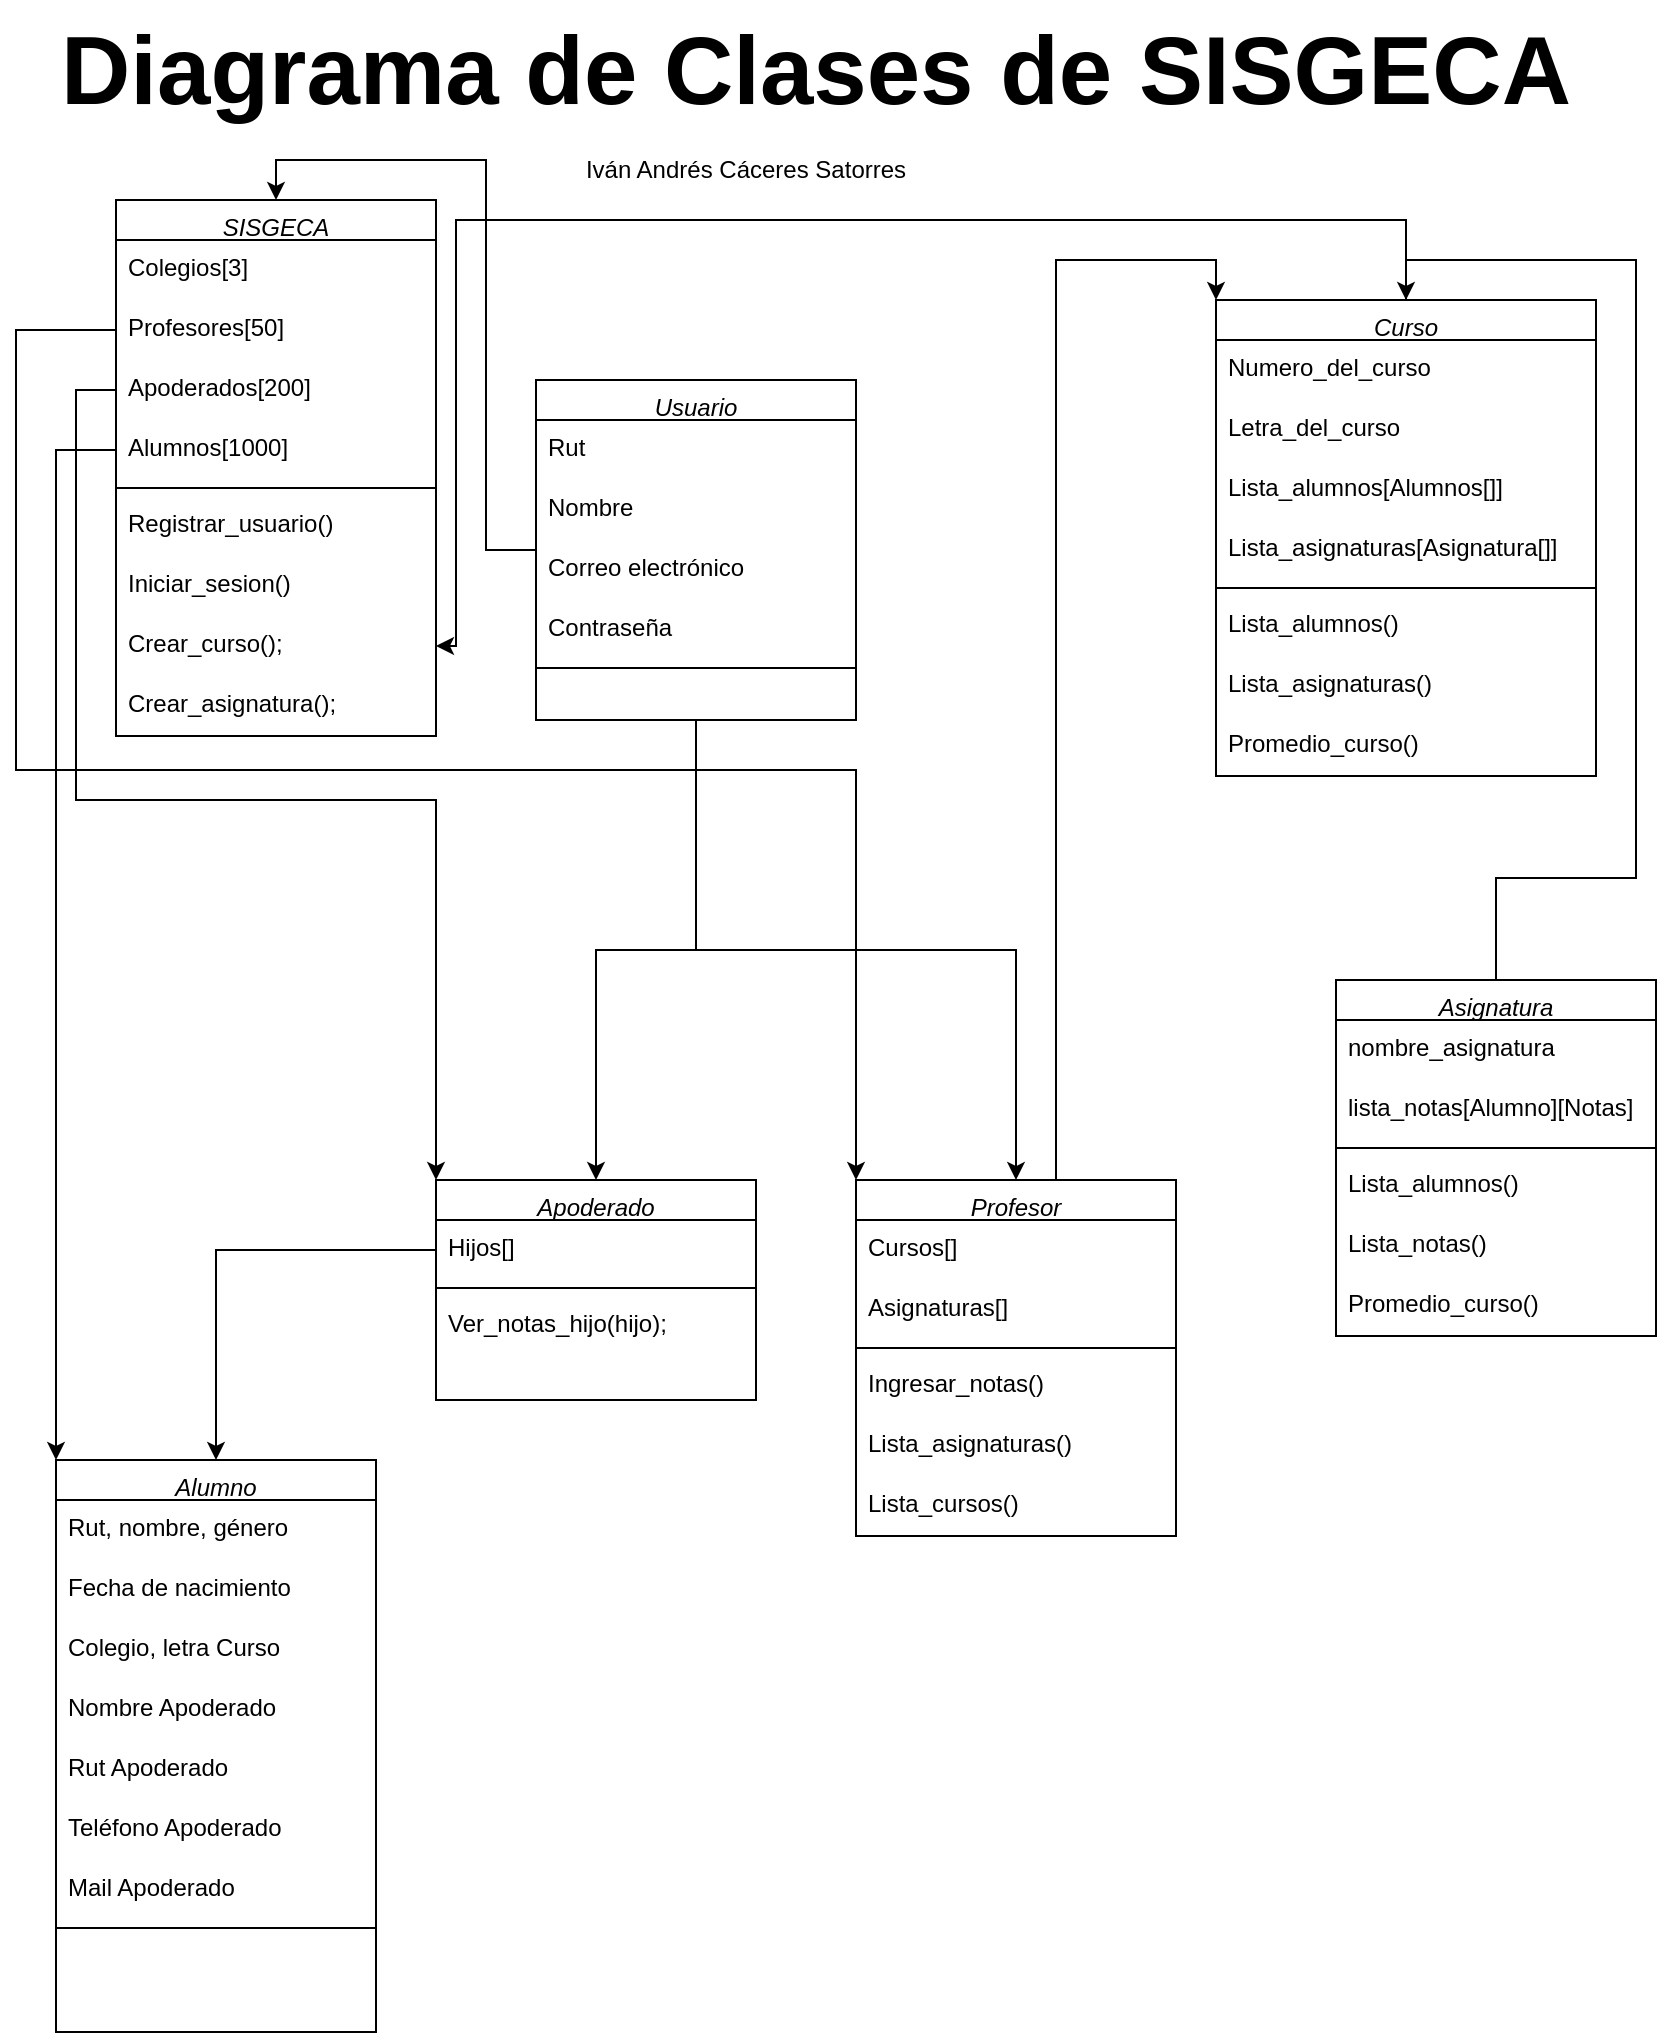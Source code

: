 <mxfile version="21.2.1" type="github">
  <diagram id="C5RBs43oDa-KdzZeNtuy" name="Page-1">
    <mxGraphModel dx="1434" dy="764" grid="1" gridSize="10" guides="1" tooltips="1" connect="1" arrows="1" fold="1" page="1" pageScale="1" pageWidth="827" pageHeight="1169" math="0" shadow="0">
      <root>
        <mxCell id="WIyWlLk6GJQsqaUBKTNV-0" />
        <mxCell id="WIyWlLk6GJQsqaUBKTNV-1" parent="WIyWlLk6GJQsqaUBKTNV-0" />
        <mxCell id="zkfFHV4jXpPFQw0GAbJ--0" value="Alumno" style="swimlane;fontStyle=2;align=center;verticalAlign=top;childLayout=stackLayout;horizontal=1;startSize=20;horizontalStack=0;resizeParent=1;resizeLast=0;collapsible=1;marginBottom=0;rounded=0;shadow=0;strokeWidth=1;" parent="WIyWlLk6GJQsqaUBKTNV-1" vertex="1">
          <mxGeometry x="30" y="750" width="160" height="286" as="geometry">
            <mxRectangle x="300" y="160" width="160" height="26" as="alternateBounds" />
          </mxGeometry>
        </mxCell>
        <mxCell id="v2im-KrpGhppfh51-rcm-14" value="Rut, nombre, género" style="text;align=left;verticalAlign=top;spacingLeft=4;spacingRight=4;overflow=hidden;rotatable=0;points=[[0,0.5],[1,0.5]];portConstraint=eastwest;" vertex="1" parent="zkfFHV4jXpPFQw0GAbJ--0">
          <mxGeometry y="20" width="160" height="30" as="geometry" />
        </mxCell>
        <mxCell id="v2im-KrpGhppfh51-rcm-18" value="Fecha de nacimiento" style="text;align=left;verticalAlign=top;spacingLeft=4;spacingRight=4;overflow=hidden;rotatable=0;points=[[0,0.5],[1,0.5]];portConstraint=eastwest;" vertex="1" parent="zkfFHV4jXpPFQw0GAbJ--0">
          <mxGeometry y="50" width="160" height="30" as="geometry" />
        </mxCell>
        <mxCell id="v2im-KrpGhppfh51-rcm-17" value="Colegio, letra Curso" style="text;align=left;verticalAlign=top;spacingLeft=4;spacingRight=4;overflow=hidden;rotatable=0;points=[[0,0.5],[1,0.5]];portConstraint=eastwest;" vertex="1" parent="zkfFHV4jXpPFQw0GAbJ--0">
          <mxGeometry y="80" width="160" height="30" as="geometry" />
        </mxCell>
        <mxCell id="v2im-KrpGhppfh51-rcm-16" value="Nombre Apoderado" style="text;align=left;verticalAlign=top;spacingLeft=4;spacingRight=4;overflow=hidden;rotatable=0;points=[[0,0.5],[1,0.5]];portConstraint=eastwest;" vertex="1" parent="zkfFHV4jXpPFQw0GAbJ--0">
          <mxGeometry y="110" width="160" height="30" as="geometry" />
        </mxCell>
        <mxCell id="v2im-KrpGhppfh51-rcm-15" value="Rut Apoderado" style="text;align=left;verticalAlign=top;spacingLeft=4;spacingRight=4;overflow=hidden;rotatable=0;points=[[0,0.5],[1,0.5]];portConstraint=eastwest;" vertex="1" parent="zkfFHV4jXpPFQw0GAbJ--0">
          <mxGeometry y="140" width="160" height="30" as="geometry" />
        </mxCell>
        <mxCell id="v2im-KrpGhppfh51-rcm-12" value="Teléfono Apoderado" style="text;align=left;verticalAlign=top;spacingLeft=4;spacingRight=4;overflow=hidden;rotatable=0;points=[[0,0.5],[1,0.5]];portConstraint=eastwest;" vertex="1" parent="zkfFHV4jXpPFQw0GAbJ--0">
          <mxGeometry y="170" width="160" height="30" as="geometry" />
        </mxCell>
        <mxCell id="v2im-KrpGhppfh51-rcm-13" value="Mail Apoderado" style="text;align=left;verticalAlign=top;spacingLeft=4;spacingRight=4;overflow=hidden;rotatable=0;points=[[0,0.5],[1,0.5]];portConstraint=eastwest;" vertex="1" parent="zkfFHV4jXpPFQw0GAbJ--0">
          <mxGeometry y="200" width="160" height="30" as="geometry" />
        </mxCell>
        <mxCell id="zkfFHV4jXpPFQw0GAbJ--4" value="" style="line;html=1;strokeWidth=1;align=left;verticalAlign=middle;spacingTop=-1;spacingLeft=3;spacingRight=3;rotatable=0;labelPosition=right;points=[];portConstraint=eastwest;" parent="zkfFHV4jXpPFQw0GAbJ--0" vertex="1">
          <mxGeometry y="230" width="160" height="8" as="geometry" />
        </mxCell>
        <mxCell id="v2im-KrpGhppfh51-rcm-6" value="&lt;font style=&quot;font-size: 48px;&quot;&gt;&lt;b style=&quot;&quot;&gt;Diagrama de Clases de SISGECA&lt;/b&gt;&lt;/font&gt;" style="text;strokeColor=none;align=center;fillColor=none;html=1;verticalAlign=middle;whiteSpace=wrap;rounded=0;" vertex="1" parent="WIyWlLk6GJQsqaUBKTNV-1">
          <mxGeometry x="10" y="20" width="800" height="70" as="geometry" />
        </mxCell>
        <mxCell id="v2im-KrpGhppfh51-rcm-7" value="Iván Andrés Cáceres Satorres" style="text;strokeColor=none;align=center;fillColor=none;html=1;verticalAlign=middle;whiteSpace=wrap;rounded=0;" vertex="1" parent="WIyWlLk6GJQsqaUBKTNV-1">
          <mxGeometry x="90" y="90" width="570" height="30" as="geometry" />
        </mxCell>
        <mxCell id="v2im-KrpGhppfh51-rcm-44" style="edgeStyle=orthogonalEdgeStyle;rounded=0;orthogonalLoop=1;jettySize=auto;html=1;exitX=0.5;exitY=1;exitDx=0;exitDy=0;entryX=0.5;entryY=0;entryDx=0;entryDy=0;" edge="1" parent="WIyWlLk6GJQsqaUBKTNV-1" source="v2im-KrpGhppfh51-rcm-19" target="v2im-KrpGhppfh51-rcm-31">
          <mxGeometry relative="1" as="geometry" />
        </mxCell>
        <mxCell id="v2im-KrpGhppfh51-rcm-45" style="edgeStyle=orthogonalEdgeStyle;rounded=0;orthogonalLoop=1;jettySize=auto;html=1;exitX=0.5;exitY=1;exitDx=0;exitDy=0;entryX=0.5;entryY=0;entryDx=0;entryDy=0;" edge="1" parent="WIyWlLk6GJQsqaUBKTNV-1" source="v2im-KrpGhppfh51-rcm-19" target="v2im-KrpGhppfh51-rcm-38">
          <mxGeometry relative="1" as="geometry" />
        </mxCell>
        <mxCell id="v2im-KrpGhppfh51-rcm-82" style="edgeStyle=orthogonalEdgeStyle;rounded=0;orthogonalLoop=1;jettySize=auto;html=1;entryX=0.5;entryY=0;entryDx=0;entryDy=0;" edge="1" parent="WIyWlLk6GJQsqaUBKTNV-1" source="v2im-KrpGhppfh51-rcm-19" target="v2im-KrpGhppfh51-rcm-50">
          <mxGeometry relative="1" as="geometry" />
        </mxCell>
        <mxCell id="v2im-KrpGhppfh51-rcm-19" value="Usuario" style="swimlane;fontStyle=2;align=center;verticalAlign=top;childLayout=stackLayout;horizontal=1;startSize=20;horizontalStack=0;resizeParent=1;resizeLast=0;collapsible=1;marginBottom=0;rounded=0;shadow=0;strokeWidth=1;" vertex="1" parent="WIyWlLk6GJQsqaUBKTNV-1">
          <mxGeometry x="270" y="210" width="160" height="170" as="geometry">
            <mxRectangle x="300" y="160" width="160" height="26" as="alternateBounds" />
          </mxGeometry>
        </mxCell>
        <mxCell id="v2im-KrpGhppfh51-rcm-20" value="Rut" style="text;align=left;verticalAlign=top;spacingLeft=4;spacingRight=4;overflow=hidden;rotatable=0;points=[[0,0.5],[1,0.5]];portConstraint=eastwest;" vertex="1" parent="v2im-KrpGhppfh51-rcm-19">
          <mxGeometry y="20" width="160" height="30" as="geometry" />
        </mxCell>
        <mxCell id="v2im-KrpGhppfh51-rcm-28" value="Nombre" style="text;align=left;verticalAlign=top;spacingLeft=4;spacingRight=4;overflow=hidden;rotatable=0;points=[[0,0.5],[1,0.5]];portConstraint=eastwest;" vertex="1" parent="v2im-KrpGhppfh51-rcm-19">
          <mxGeometry y="50" width="160" height="30" as="geometry" />
        </mxCell>
        <mxCell id="v2im-KrpGhppfh51-rcm-29" value="Correo electrónico" style="text;align=left;verticalAlign=top;spacingLeft=4;spacingRight=4;overflow=hidden;rotatable=0;points=[[0,0.5],[1,0.5]];portConstraint=eastwest;" vertex="1" parent="v2im-KrpGhppfh51-rcm-19">
          <mxGeometry y="80" width="160" height="30" as="geometry" />
        </mxCell>
        <mxCell id="v2im-KrpGhppfh51-rcm-30" value="Contraseña" style="text;align=left;verticalAlign=top;spacingLeft=4;spacingRight=4;overflow=hidden;rotatable=0;points=[[0,0.5],[1,0.5]];portConstraint=eastwest;" vertex="1" parent="v2im-KrpGhppfh51-rcm-19">
          <mxGeometry y="110" width="160" height="30" as="geometry" />
        </mxCell>
        <mxCell id="v2im-KrpGhppfh51-rcm-27" value="" style="line;html=1;strokeWidth=1;align=left;verticalAlign=middle;spacingTop=-1;spacingLeft=3;spacingRight=3;rotatable=0;labelPosition=right;points=[];portConstraint=eastwest;" vertex="1" parent="v2im-KrpGhppfh51-rcm-19">
          <mxGeometry y="140" width="160" height="8" as="geometry" />
        </mxCell>
        <mxCell id="v2im-KrpGhppfh51-rcm-31" value="Apoderado" style="swimlane;fontStyle=2;align=center;verticalAlign=top;childLayout=stackLayout;horizontal=1;startSize=20;horizontalStack=0;resizeParent=1;resizeLast=0;collapsible=1;marginBottom=0;rounded=0;shadow=0;strokeWidth=1;" vertex="1" parent="WIyWlLk6GJQsqaUBKTNV-1">
          <mxGeometry x="220" y="610" width="160" height="110" as="geometry">
            <mxRectangle x="300" y="160" width="160" height="26" as="alternateBounds" />
          </mxGeometry>
        </mxCell>
        <mxCell id="v2im-KrpGhppfh51-rcm-32" value="Hijos[]" style="text;align=left;verticalAlign=top;spacingLeft=4;spacingRight=4;overflow=hidden;rotatable=0;points=[[0,0.5],[1,0.5]];portConstraint=eastwest;" vertex="1" parent="v2im-KrpGhppfh51-rcm-31">
          <mxGeometry y="20" width="160" height="30" as="geometry" />
        </mxCell>
        <mxCell id="v2im-KrpGhppfh51-rcm-36" value="" style="line;html=1;strokeWidth=1;align=left;verticalAlign=middle;spacingTop=-1;spacingLeft=3;spacingRight=3;rotatable=0;labelPosition=right;points=[];portConstraint=eastwest;" vertex="1" parent="v2im-KrpGhppfh51-rcm-31">
          <mxGeometry y="50" width="160" height="8" as="geometry" />
        </mxCell>
        <mxCell id="v2im-KrpGhppfh51-rcm-37" value="Ver_notas_hijo(hijo);" style="text;align=left;verticalAlign=top;spacingLeft=4;spacingRight=4;overflow=hidden;rotatable=0;points=[[0,0.5],[1,0.5]];portConstraint=eastwest;" vertex="1" parent="v2im-KrpGhppfh51-rcm-31">
          <mxGeometry y="58" width="160" height="30" as="geometry" />
        </mxCell>
        <mxCell id="v2im-KrpGhppfh51-rcm-81" style="edgeStyle=orthogonalEdgeStyle;rounded=0;orthogonalLoop=1;jettySize=auto;html=1;exitX=0.5;exitY=0;exitDx=0;exitDy=0;entryX=0;entryY=0;entryDx=0;entryDy=0;" edge="1" parent="WIyWlLk6GJQsqaUBKTNV-1" source="v2im-KrpGhppfh51-rcm-38" target="v2im-KrpGhppfh51-rcm-60">
          <mxGeometry relative="1" as="geometry">
            <Array as="points">
              <mxPoint x="530" y="610" />
              <mxPoint x="530" y="150" />
              <mxPoint x="610" y="150" />
            </Array>
          </mxGeometry>
        </mxCell>
        <mxCell id="v2im-KrpGhppfh51-rcm-38" value="Profesor" style="swimlane;fontStyle=2;align=center;verticalAlign=top;childLayout=stackLayout;horizontal=1;startSize=20;horizontalStack=0;resizeParent=1;resizeLast=0;collapsible=1;marginBottom=0;rounded=0;shadow=0;strokeWidth=1;" vertex="1" parent="WIyWlLk6GJQsqaUBKTNV-1">
          <mxGeometry x="430" y="610" width="160" height="178" as="geometry">
            <mxRectangle x="300" y="160" width="160" height="26" as="alternateBounds" />
          </mxGeometry>
        </mxCell>
        <mxCell id="v2im-KrpGhppfh51-rcm-39" value="Cursos[]" style="text;align=left;verticalAlign=top;spacingLeft=4;spacingRight=4;overflow=hidden;rotatable=0;points=[[0,0.5],[1,0.5]];portConstraint=eastwest;" vertex="1" parent="v2im-KrpGhppfh51-rcm-38">
          <mxGeometry y="20" width="160" height="30" as="geometry" />
        </mxCell>
        <mxCell id="v2im-KrpGhppfh51-rcm-47" value="Asignaturas[]" style="text;align=left;verticalAlign=top;spacingLeft=4;spacingRight=4;overflow=hidden;rotatable=0;points=[[0,0.5],[1,0.5]];portConstraint=eastwest;" vertex="1" parent="v2im-KrpGhppfh51-rcm-38">
          <mxGeometry y="50" width="160" height="30" as="geometry" />
        </mxCell>
        <mxCell id="v2im-KrpGhppfh51-rcm-40" value="" style="line;html=1;strokeWidth=1;align=left;verticalAlign=middle;spacingTop=-1;spacingLeft=3;spacingRight=3;rotatable=0;labelPosition=right;points=[];portConstraint=eastwest;" vertex="1" parent="v2im-KrpGhppfh51-rcm-38">
          <mxGeometry y="80" width="160" height="8" as="geometry" />
        </mxCell>
        <mxCell id="v2im-KrpGhppfh51-rcm-41" value="Ingresar_notas()" style="text;align=left;verticalAlign=top;spacingLeft=4;spacingRight=4;overflow=hidden;rotatable=0;points=[[0,0.5],[1,0.5]];portConstraint=eastwest;" vertex="1" parent="v2im-KrpGhppfh51-rcm-38">
          <mxGeometry y="88" width="160" height="30" as="geometry" />
        </mxCell>
        <mxCell id="v2im-KrpGhppfh51-rcm-46" value="Lista_asignaturas()" style="text;align=left;verticalAlign=top;spacingLeft=4;spacingRight=4;overflow=hidden;rotatable=0;points=[[0,0.5],[1,0.5]];portConstraint=eastwest;" vertex="1" parent="v2im-KrpGhppfh51-rcm-38">
          <mxGeometry y="118" width="160" height="30" as="geometry" />
        </mxCell>
        <mxCell id="v2im-KrpGhppfh51-rcm-48" value="Lista_cursos()" style="text;align=left;verticalAlign=top;spacingLeft=4;spacingRight=4;overflow=hidden;rotatable=0;points=[[0,0.5],[1,0.5]];portConstraint=eastwest;" vertex="1" parent="v2im-KrpGhppfh51-rcm-38">
          <mxGeometry y="148" width="160" height="30" as="geometry" />
        </mxCell>
        <mxCell id="v2im-KrpGhppfh51-rcm-49" style="edgeStyle=orthogonalEdgeStyle;rounded=0;orthogonalLoop=1;jettySize=auto;html=1;exitX=0;exitY=0.5;exitDx=0;exitDy=0;entryX=0.5;entryY=0;entryDx=0;entryDy=0;" edge="1" parent="WIyWlLk6GJQsqaUBKTNV-1" source="v2im-KrpGhppfh51-rcm-32" target="zkfFHV4jXpPFQw0GAbJ--0">
          <mxGeometry relative="1" as="geometry">
            <mxPoint x="160" y="300" as="targetPoint" />
          </mxGeometry>
        </mxCell>
        <mxCell id="v2im-KrpGhppfh51-rcm-50" value="SISGECA" style="swimlane;fontStyle=2;align=center;verticalAlign=top;childLayout=stackLayout;horizontal=1;startSize=20;horizontalStack=0;resizeParent=1;resizeLast=0;collapsible=1;marginBottom=0;rounded=0;shadow=0;strokeWidth=1;" vertex="1" parent="WIyWlLk6GJQsqaUBKTNV-1">
          <mxGeometry x="60" y="120" width="160" height="268" as="geometry">
            <mxRectangle x="300" y="160" width="160" height="26" as="alternateBounds" />
          </mxGeometry>
        </mxCell>
        <mxCell id="v2im-KrpGhppfh51-rcm-51" value="Colegios[3]" style="text;align=left;verticalAlign=top;spacingLeft=4;spacingRight=4;overflow=hidden;rotatable=0;points=[[0,0.5],[1,0.5]];portConstraint=eastwest;" vertex="1" parent="v2im-KrpGhppfh51-rcm-50">
          <mxGeometry y="20" width="160" height="30" as="geometry" />
        </mxCell>
        <mxCell id="v2im-KrpGhppfh51-rcm-52" value="Profesores[50]" style="text;align=left;verticalAlign=top;spacingLeft=4;spacingRight=4;overflow=hidden;rotatable=0;points=[[0,0.5],[1,0.5]];portConstraint=eastwest;" vertex="1" parent="v2im-KrpGhppfh51-rcm-50">
          <mxGeometry y="50" width="160" height="30" as="geometry" />
        </mxCell>
        <mxCell id="v2im-KrpGhppfh51-rcm-53" value="Apoderados[200]" style="text;align=left;verticalAlign=top;spacingLeft=4;spacingRight=4;overflow=hidden;rotatable=0;points=[[0,0.5],[1,0.5]];portConstraint=eastwest;" vertex="1" parent="v2im-KrpGhppfh51-rcm-50">
          <mxGeometry y="80" width="160" height="30" as="geometry" />
        </mxCell>
        <mxCell id="v2im-KrpGhppfh51-rcm-54" value="Alumnos[1000]" style="text;align=left;verticalAlign=top;spacingLeft=4;spacingRight=4;overflow=hidden;rotatable=0;points=[[0,0.5],[1,0.5]];portConstraint=eastwest;" vertex="1" parent="v2im-KrpGhppfh51-rcm-50">
          <mxGeometry y="110" width="160" height="30" as="geometry" />
        </mxCell>
        <mxCell id="v2im-KrpGhppfh51-rcm-55" value="" style="line;html=1;strokeWidth=1;align=left;verticalAlign=middle;spacingTop=-1;spacingLeft=3;spacingRight=3;rotatable=0;labelPosition=right;points=[];portConstraint=eastwest;" vertex="1" parent="v2im-KrpGhppfh51-rcm-50">
          <mxGeometry y="140" width="160" height="8" as="geometry" />
        </mxCell>
        <mxCell id="v2im-KrpGhppfh51-rcm-57" value="Registrar_usuario()" style="text;align=left;verticalAlign=top;spacingLeft=4;spacingRight=4;overflow=hidden;rotatable=0;points=[[0,0.5],[1,0.5]];portConstraint=eastwest;" vertex="1" parent="v2im-KrpGhppfh51-rcm-50">
          <mxGeometry y="148" width="160" height="30" as="geometry" />
        </mxCell>
        <mxCell id="v2im-KrpGhppfh51-rcm-58" value="Iniciar_sesion()&#xa;" style="text;align=left;verticalAlign=top;spacingLeft=4;spacingRight=4;overflow=hidden;rotatable=0;points=[[0,0.5],[1,0.5]];portConstraint=eastwest;" vertex="1" parent="v2im-KrpGhppfh51-rcm-50">
          <mxGeometry y="178" width="160" height="30" as="geometry" />
        </mxCell>
        <mxCell id="v2im-KrpGhppfh51-rcm-56" value="Crear_curso();" style="text;align=left;verticalAlign=top;spacingLeft=4;spacingRight=4;overflow=hidden;rotatable=0;points=[[0,0.5],[1,0.5]];portConstraint=eastwest;" vertex="1" parent="v2im-KrpGhppfh51-rcm-50">
          <mxGeometry y="208" width="160" height="30" as="geometry" />
        </mxCell>
        <mxCell id="v2im-KrpGhppfh51-rcm-59" value="Crear_asignatura();" style="text;align=left;verticalAlign=top;spacingLeft=4;spacingRight=4;overflow=hidden;rotatable=0;points=[[0,0.5],[1,0.5]];portConstraint=eastwest;" vertex="1" parent="v2im-KrpGhppfh51-rcm-50">
          <mxGeometry y="238" width="160" height="30" as="geometry" />
        </mxCell>
        <mxCell id="v2im-KrpGhppfh51-rcm-79" style="edgeStyle=orthogonalEdgeStyle;rounded=0;orthogonalLoop=1;jettySize=auto;html=1;exitX=0.5;exitY=0;exitDx=0;exitDy=0;entryX=1;entryY=0.5;entryDx=0;entryDy=0;" edge="1" parent="WIyWlLk6GJQsqaUBKTNV-1" source="v2im-KrpGhppfh51-rcm-60" target="v2im-KrpGhppfh51-rcm-56">
          <mxGeometry relative="1" as="geometry">
            <Array as="points">
              <mxPoint x="705" y="130" />
              <mxPoint x="230" y="130" />
            </Array>
          </mxGeometry>
        </mxCell>
        <mxCell id="v2im-KrpGhppfh51-rcm-60" value="Curso" style="swimlane;fontStyle=2;align=center;verticalAlign=top;childLayout=stackLayout;horizontal=1;startSize=20;horizontalStack=0;resizeParent=1;resizeLast=0;collapsible=1;marginBottom=0;rounded=0;shadow=0;strokeWidth=1;" vertex="1" parent="WIyWlLk6GJQsqaUBKTNV-1">
          <mxGeometry x="610" y="170" width="190" height="238" as="geometry">
            <mxRectangle x="300" y="160" width="160" height="26" as="alternateBounds" />
          </mxGeometry>
        </mxCell>
        <mxCell id="v2im-KrpGhppfh51-rcm-61" value="Numero_del_curso" style="text;align=left;verticalAlign=top;spacingLeft=4;spacingRight=4;overflow=hidden;rotatable=0;points=[[0,0.5],[1,0.5]];portConstraint=eastwest;" vertex="1" parent="v2im-KrpGhppfh51-rcm-60">
          <mxGeometry y="20" width="190" height="30" as="geometry" />
        </mxCell>
        <mxCell id="v2im-KrpGhppfh51-rcm-62" value="Letra_del_curso" style="text;align=left;verticalAlign=top;spacingLeft=4;spacingRight=4;overflow=hidden;rotatable=0;points=[[0,0.5],[1,0.5]];portConstraint=eastwest;" vertex="1" parent="v2im-KrpGhppfh51-rcm-60">
          <mxGeometry y="50" width="190" height="30" as="geometry" />
        </mxCell>
        <mxCell id="v2im-KrpGhppfh51-rcm-67" value="Lista_alumnos[Alumnos[]]" style="text;align=left;verticalAlign=top;spacingLeft=4;spacingRight=4;overflow=hidden;rotatable=0;points=[[0,0.5],[1,0.5]];portConstraint=eastwest;" vertex="1" parent="v2im-KrpGhppfh51-rcm-60">
          <mxGeometry y="80" width="190" height="30" as="geometry" />
        </mxCell>
        <mxCell id="v2im-KrpGhppfh51-rcm-68" value="Lista_asignaturas[Asignatura[]]" style="text;align=left;verticalAlign=top;spacingLeft=4;spacingRight=4;overflow=hidden;rotatable=0;points=[[0,0.5],[1,0.5]];portConstraint=eastwest;" vertex="1" parent="v2im-KrpGhppfh51-rcm-60">
          <mxGeometry y="110" width="190" height="30" as="geometry" />
        </mxCell>
        <mxCell id="v2im-KrpGhppfh51-rcm-63" value="" style="line;html=1;strokeWidth=1;align=left;verticalAlign=middle;spacingTop=-1;spacingLeft=3;spacingRight=3;rotatable=0;labelPosition=right;points=[];portConstraint=eastwest;" vertex="1" parent="v2im-KrpGhppfh51-rcm-60">
          <mxGeometry y="140" width="190" height="8" as="geometry" />
        </mxCell>
        <mxCell id="v2im-KrpGhppfh51-rcm-64" value="Lista_alumnos()" style="text;align=left;verticalAlign=top;spacingLeft=4;spacingRight=4;overflow=hidden;rotatable=0;points=[[0,0.5],[1,0.5]];portConstraint=eastwest;" vertex="1" parent="v2im-KrpGhppfh51-rcm-60">
          <mxGeometry y="148" width="190" height="30" as="geometry" />
        </mxCell>
        <mxCell id="v2im-KrpGhppfh51-rcm-65" value="Lista_asignaturas()" style="text;align=left;verticalAlign=top;spacingLeft=4;spacingRight=4;overflow=hidden;rotatable=0;points=[[0,0.5],[1,0.5]];portConstraint=eastwest;" vertex="1" parent="v2im-KrpGhppfh51-rcm-60">
          <mxGeometry y="178" width="190" height="30" as="geometry" />
        </mxCell>
        <mxCell id="v2im-KrpGhppfh51-rcm-66" value="Promedio_curso()" style="text;align=left;verticalAlign=top;spacingLeft=4;spacingRight=4;overflow=hidden;rotatable=0;points=[[0,0.5],[1,0.5]];portConstraint=eastwest;" vertex="1" parent="v2im-KrpGhppfh51-rcm-60">
          <mxGeometry y="208" width="190" height="30" as="geometry" />
        </mxCell>
        <mxCell id="v2im-KrpGhppfh51-rcm-78" style="edgeStyle=orthogonalEdgeStyle;rounded=0;orthogonalLoop=1;jettySize=auto;html=1;entryX=0.5;entryY=0;entryDx=0;entryDy=0;" edge="1" parent="WIyWlLk6GJQsqaUBKTNV-1" source="v2im-KrpGhppfh51-rcm-69" target="v2im-KrpGhppfh51-rcm-60">
          <mxGeometry relative="1" as="geometry" />
        </mxCell>
        <mxCell id="v2im-KrpGhppfh51-rcm-69" value="Asignatura" style="swimlane;fontStyle=2;align=center;verticalAlign=top;childLayout=stackLayout;horizontal=1;startSize=20;horizontalStack=0;resizeParent=1;resizeLast=0;collapsible=1;marginBottom=0;rounded=0;shadow=0;strokeWidth=1;" vertex="1" parent="WIyWlLk6GJQsqaUBKTNV-1">
          <mxGeometry x="670" y="510" width="160" height="178" as="geometry">
            <mxRectangle x="300" y="160" width="160" height="26" as="alternateBounds" />
          </mxGeometry>
        </mxCell>
        <mxCell id="v2im-KrpGhppfh51-rcm-70" value="nombre_asignatura" style="text;align=left;verticalAlign=top;spacingLeft=4;spacingRight=4;overflow=hidden;rotatable=0;points=[[0,0.5],[1,0.5]];portConstraint=eastwest;" vertex="1" parent="v2im-KrpGhppfh51-rcm-69">
          <mxGeometry y="20" width="160" height="30" as="geometry" />
        </mxCell>
        <mxCell id="v2im-KrpGhppfh51-rcm-73" value="lista_notas[Alumno][Notas]" style="text;align=left;verticalAlign=top;spacingLeft=4;spacingRight=4;overflow=hidden;rotatable=0;points=[[0,0.5],[1,0.5]];portConstraint=eastwest;" vertex="1" parent="v2im-KrpGhppfh51-rcm-69">
          <mxGeometry y="50" width="160" height="30" as="geometry" />
        </mxCell>
        <mxCell id="v2im-KrpGhppfh51-rcm-71" value="" style="line;html=1;strokeWidth=1;align=left;verticalAlign=middle;spacingTop=-1;spacingLeft=3;spacingRight=3;rotatable=0;labelPosition=right;points=[];portConstraint=eastwest;" vertex="1" parent="v2im-KrpGhppfh51-rcm-69">
          <mxGeometry y="80" width="160" height="8" as="geometry" />
        </mxCell>
        <mxCell id="v2im-KrpGhppfh51-rcm-75" value="Lista_alumnos()" style="text;align=left;verticalAlign=top;spacingLeft=4;spacingRight=4;overflow=hidden;rotatable=0;points=[[0,0.5],[1,0.5]];portConstraint=eastwest;" vertex="1" parent="v2im-KrpGhppfh51-rcm-69">
          <mxGeometry y="88" width="160" height="30" as="geometry" />
        </mxCell>
        <mxCell id="v2im-KrpGhppfh51-rcm-76" value="Lista_notas()" style="text;align=left;verticalAlign=top;spacingLeft=4;spacingRight=4;overflow=hidden;rotatable=0;points=[[0,0.5],[1,0.5]];portConstraint=eastwest;" vertex="1" parent="v2im-KrpGhppfh51-rcm-69">
          <mxGeometry y="118" width="160" height="30" as="geometry" />
        </mxCell>
        <mxCell id="v2im-KrpGhppfh51-rcm-77" value="Promedio_curso()" style="text;align=left;verticalAlign=top;spacingLeft=4;spacingRight=4;overflow=hidden;rotatable=0;points=[[0,0.5],[1,0.5]];portConstraint=eastwest;" vertex="1" parent="v2im-KrpGhppfh51-rcm-69">
          <mxGeometry y="148" width="160" height="30" as="geometry" />
        </mxCell>
        <mxCell id="v2im-KrpGhppfh51-rcm-83" style="edgeStyle=orthogonalEdgeStyle;rounded=0;orthogonalLoop=1;jettySize=auto;html=1;entryX=0;entryY=0;entryDx=0;entryDy=0;" edge="1" parent="WIyWlLk6GJQsqaUBKTNV-1" source="v2im-KrpGhppfh51-rcm-54" target="zkfFHV4jXpPFQw0GAbJ--0">
          <mxGeometry relative="1" as="geometry" />
        </mxCell>
        <mxCell id="v2im-KrpGhppfh51-rcm-84" style="edgeStyle=orthogonalEdgeStyle;rounded=0;orthogonalLoop=1;jettySize=auto;html=1;exitX=0;exitY=0.5;exitDx=0;exitDy=0;entryX=0;entryY=0;entryDx=0;entryDy=0;" edge="1" parent="WIyWlLk6GJQsqaUBKTNV-1" source="v2im-KrpGhppfh51-rcm-53" target="v2im-KrpGhppfh51-rcm-31">
          <mxGeometry relative="1" as="geometry" />
        </mxCell>
        <mxCell id="v2im-KrpGhppfh51-rcm-85" style="edgeStyle=orthogonalEdgeStyle;rounded=0;orthogonalLoop=1;jettySize=auto;html=1;exitX=0;exitY=0.5;exitDx=0;exitDy=0;entryX=0;entryY=0;entryDx=0;entryDy=0;" edge="1" parent="WIyWlLk6GJQsqaUBKTNV-1" source="v2im-KrpGhppfh51-rcm-52" target="v2im-KrpGhppfh51-rcm-38">
          <mxGeometry relative="1" as="geometry">
            <Array as="points">
              <mxPoint x="10" y="185" />
              <mxPoint x="10" y="405" />
              <mxPoint x="430" y="405" />
            </Array>
          </mxGeometry>
        </mxCell>
      </root>
    </mxGraphModel>
  </diagram>
</mxfile>
